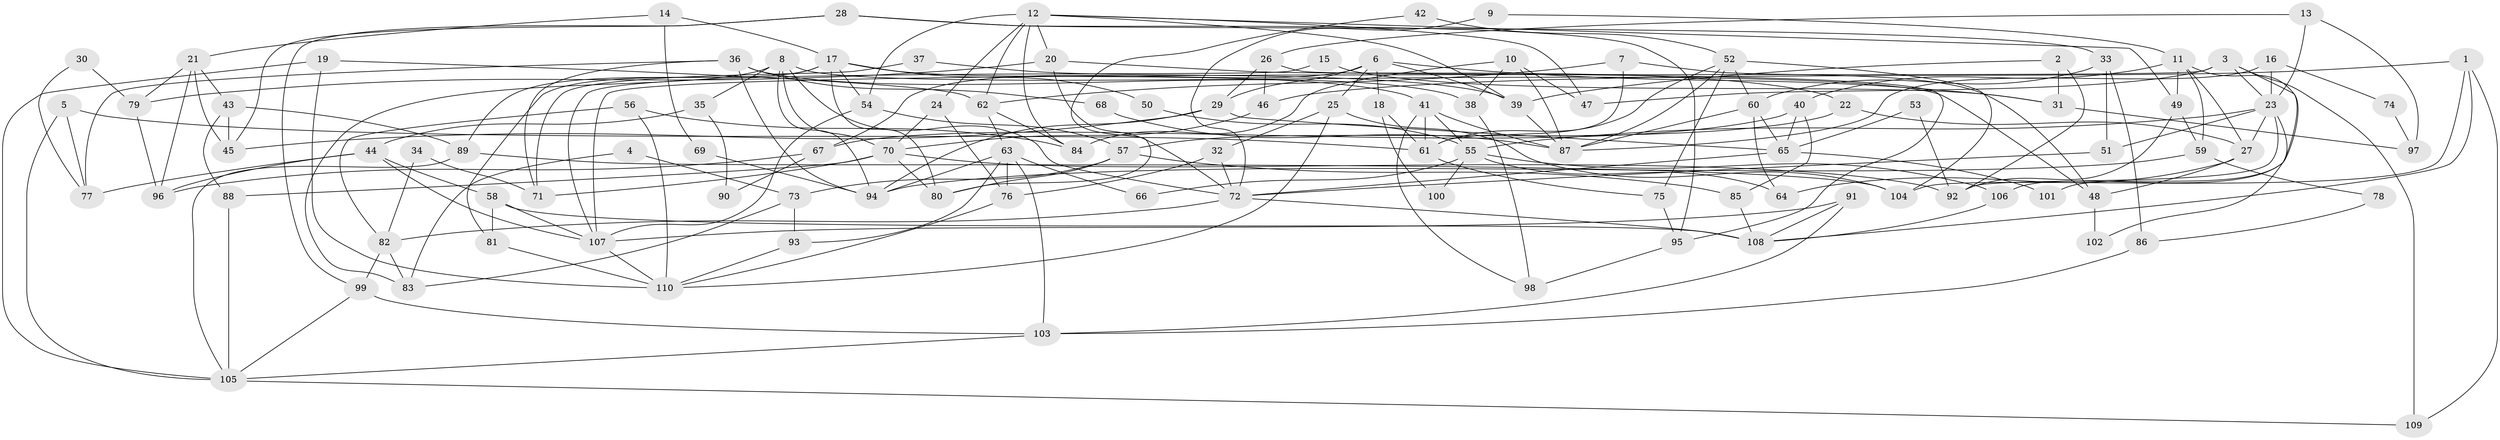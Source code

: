 // Generated by graph-tools (version 1.1) at 2025/11/02/27/25 16:11:19]
// undirected, 110 vertices, 220 edges
graph export_dot {
graph [start="1"]
  node [color=gray90,style=filled];
  1;
  2;
  3;
  4;
  5;
  6;
  7;
  8;
  9;
  10;
  11;
  12;
  13;
  14;
  15;
  16;
  17;
  18;
  19;
  20;
  21;
  22;
  23;
  24;
  25;
  26;
  27;
  28;
  29;
  30;
  31;
  32;
  33;
  34;
  35;
  36;
  37;
  38;
  39;
  40;
  41;
  42;
  43;
  44;
  45;
  46;
  47;
  48;
  49;
  50;
  51;
  52;
  53;
  54;
  55;
  56;
  57;
  58;
  59;
  60;
  61;
  62;
  63;
  64;
  65;
  66;
  67;
  68;
  69;
  70;
  71;
  72;
  73;
  74;
  75;
  76;
  77;
  78;
  79;
  80;
  81;
  82;
  83;
  84;
  85;
  86;
  87;
  88;
  89;
  90;
  91;
  92;
  93;
  94;
  95;
  96;
  97;
  98;
  99;
  100;
  101;
  102;
  103;
  104;
  105;
  106;
  107;
  108;
  109;
  110;
  1 -- 104;
  1 -- 108;
  1 -- 46;
  1 -- 109;
  2 -- 39;
  2 -- 92;
  2 -- 31;
  3 -- 109;
  3 -- 106;
  3 -- 23;
  3 -- 47;
  3 -- 107;
  4 -- 83;
  4 -- 73;
  5 -- 77;
  5 -- 105;
  5 -- 61;
  6 -- 39;
  6 -- 25;
  6 -- 18;
  6 -- 29;
  6 -- 31;
  6 -- 67;
  7 -- 62;
  7 -- 61;
  7 -- 48;
  8 -- 48;
  8 -- 70;
  8 -- 35;
  8 -- 72;
  8 -- 83;
  8 -- 94;
  9 -- 11;
  9 -- 72;
  10 -- 87;
  10 -- 84;
  10 -- 38;
  10 -- 47;
  11 -- 49;
  11 -- 40;
  11 -- 27;
  11 -- 59;
  11 -- 101;
  12 -- 47;
  12 -- 20;
  12 -- 24;
  12 -- 39;
  12 -- 49;
  12 -- 54;
  12 -- 62;
  12 -- 84;
  13 -- 23;
  13 -- 26;
  13 -- 97;
  14 -- 17;
  14 -- 21;
  14 -- 69;
  15 -- 31;
  15 -- 107;
  16 -- 23;
  16 -- 87;
  16 -- 74;
  17 -- 81;
  17 -- 54;
  17 -- 41;
  17 -- 50;
  17 -- 80;
  17 -- 89;
  18 -- 61;
  18 -- 100;
  19 -- 62;
  19 -- 105;
  19 -- 110;
  20 -- 72;
  20 -- 22;
  20 -- 79;
  21 -- 79;
  21 -- 43;
  21 -- 45;
  21 -- 96;
  22 -- 27;
  22 -- 57;
  23 -- 55;
  23 -- 27;
  23 -- 51;
  23 -- 92;
  23 -- 102;
  24 -- 76;
  24 -- 70;
  25 -- 104;
  25 -- 32;
  25 -- 110;
  26 -- 29;
  26 -- 46;
  26 -- 95;
  27 -- 48;
  27 -- 64;
  28 -- 99;
  28 -- 45;
  28 -- 33;
  28 -- 95;
  29 -- 65;
  29 -- 45;
  29 -- 94;
  30 -- 77;
  30 -- 79;
  31 -- 97;
  32 -- 76;
  32 -- 72;
  33 -- 51;
  33 -- 60;
  33 -- 86;
  34 -- 82;
  34 -- 71;
  35 -- 44;
  35 -- 90;
  36 -- 94;
  36 -- 38;
  36 -- 68;
  36 -- 71;
  36 -- 77;
  37 -- 71;
  37 -- 39;
  38 -- 98;
  39 -- 87;
  40 -- 85;
  40 -- 65;
  40 -- 67;
  41 -- 61;
  41 -- 55;
  41 -- 87;
  41 -- 98;
  42 -- 80;
  42 -- 52;
  43 -- 45;
  43 -- 89;
  43 -- 88;
  44 -- 107;
  44 -- 96;
  44 -- 58;
  44 -- 77;
  46 -- 70;
  48 -- 102;
  49 -- 59;
  49 -- 92;
  50 -- 55;
  51 -- 72;
  52 -- 87;
  52 -- 75;
  52 -- 60;
  52 -- 61;
  52 -- 104;
  53 -- 65;
  53 -- 92;
  54 -- 107;
  54 -- 57;
  55 -- 64;
  55 -- 66;
  55 -- 100;
  55 -- 106;
  56 -- 84;
  56 -- 110;
  56 -- 82;
  57 -- 80;
  57 -- 73;
  57 -- 85;
  58 -- 107;
  58 -- 81;
  58 -- 108;
  59 -- 94;
  59 -- 78;
  60 -- 64;
  60 -- 65;
  60 -- 87;
  61 -- 75;
  62 -- 63;
  62 -- 84;
  63 -- 94;
  63 -- 93;
  63 -- 66;
  63 -- 76;
  63 -- 103;
  65 -- 72;
  65 -- 101;
  67 -- 90;
  67 -- 96;
  68 -- 87;
  69 -- 94;
  70 -- 92;
  70 -- 71;
  70 -- 80;
  70 -- 88;
  72 -- 82;
  72 -- 108;
  73 -- 83;
  73 -- 93;
  74 -- 97;
  75 -- 95;
  76 -- 110;
  78 -- 86;
  79 -- 96;
  81 -- 110;
  82 -- 99;
  82 -- 83;
  85 -- 108;
  86 -- 103;
  88 -- 105;
  89 -- 105;
  89 -- 104;
  91 -- 107;
  91 -- 108;
  91 -- 103;
  93 -- 110;
  95 -- 98;
  99 -- 103;
  99 -- 105;
  103 -- 105;
  105 -- 109;
  106 -- 108;
  107 -- 110;
}
